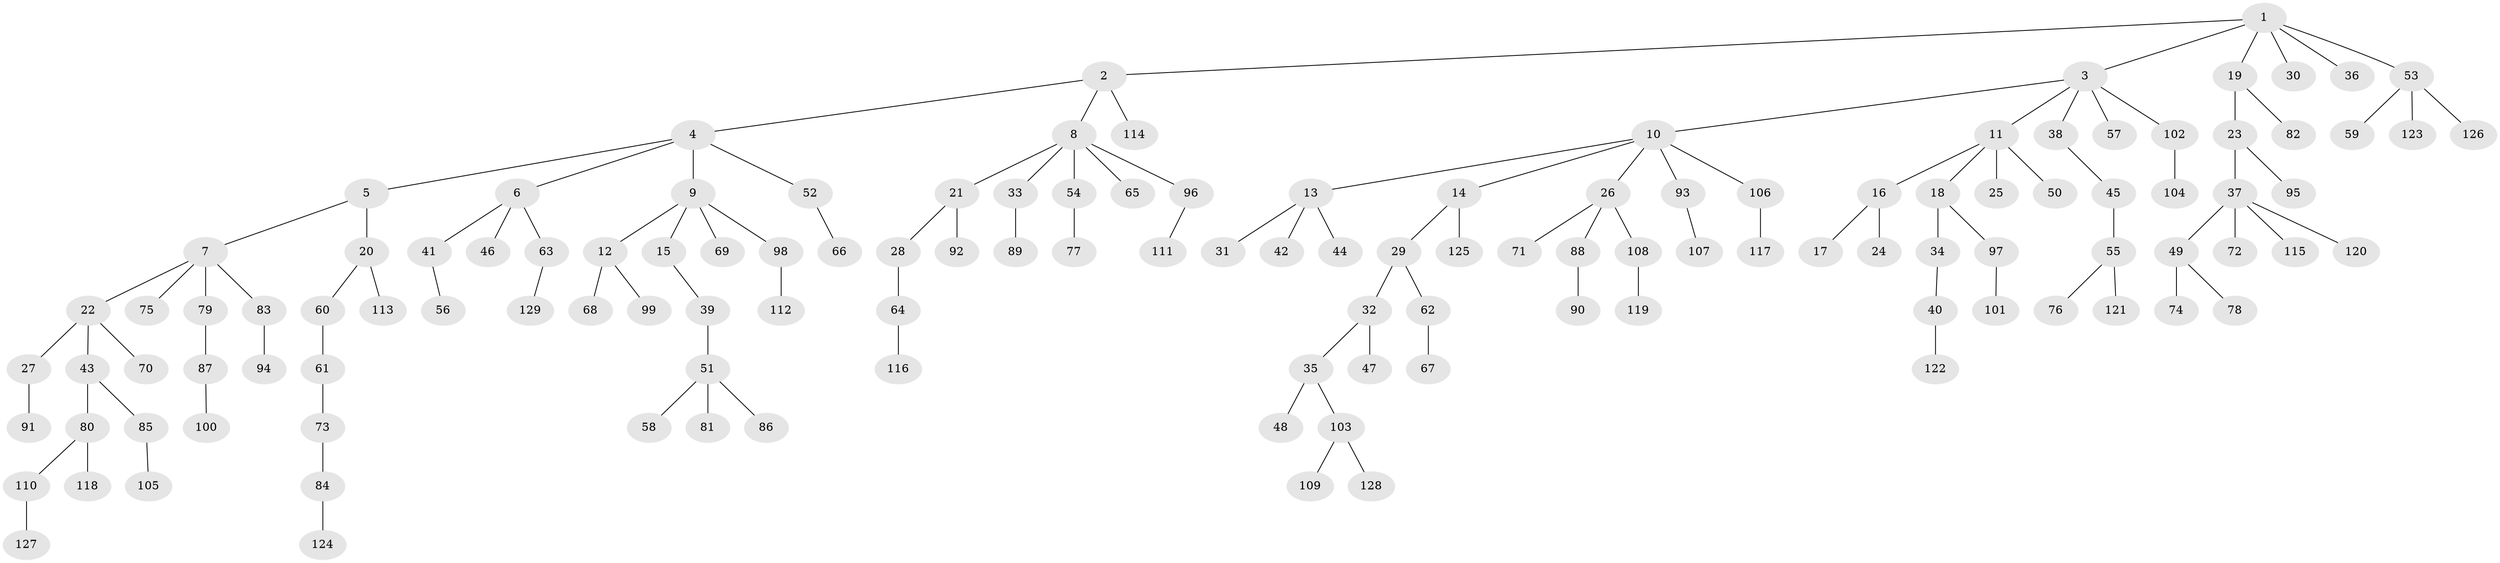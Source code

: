 // coarse degree distribution, {5: 0.03409090909090909, 7: 0.022727272727272728, 4: 0.056818181818181816, 3: 0.11363636363636363, 6: 0.022727272727272728, 2: 0.19318181818181818, 1: 0.5568181818181818}
// Generated by graph-tools (version 1.1) at 2025/42/03/06/25 10:42:04]
// undirected, 129 vertices, 128 edges
graph export_dot {
graph [start="1"]
  node [color=gray90,style=filled];
  1;
  2;
  3;
  4;
  5;
  6;
  7;
  8;
  9;
  10;
  11;
  12;
  13;
  14;
  15;
  16;
  17;
  18;
  19;
  20;
  21;
  22;
  23;
  24;
  25;
  26;
  27;
  28;
  29;
  30;
  31;
  32;
  33;
  34;
  35;
  36;
  37;
  38;
  39;
  40;
  41;
  42;
  43;
  44;
  45;
  46;
  47;
  48;
  49;
  50;
  51;
  52;
  53;
  54;
  55;
  56;
  57;
  58;
  59;
  60;
  61;
  62;
  63;
  64;
  65;
  66;
  67;
  68;
  69;
  70;
  71;
  72;
  73;
  74;
  75;
  76;
  77;
  78;
  79;
  80;
  81;
  82;
  83;
  84;
  85;
  86;
  87;
  88;
  89;
  90;
  91;
  92;
  93;
  94;
  95;
  96;
  97;
  98;
  99;
  100;
  101;
  102;
  103;
  104;
  105;
  106;
  107;
  108;
  109;
  110;
  111;
  112;
  113;
  114;
  115;
  116;
  117;
  118;
  119;
  120;
  121;
  122;
  123;
  124;
  125;
  126;
  127;
  128;
  129;
  1 -- 2;
  1 -- 3;
  1 -- 19;
  1 -- 30;
  1 -- 36;
  1 -- 53;
  2 -- 4;
  2 -- 8;
  2 -- 114;
  3 -- 10;
  3 -- 11;
  3 -- 38;
  3 -- 57;
  3 -- 102;
  4 -- 5;
  4 -- 6;
  4 -- 9;
  4 -- 52;
  5 -- 7;
  5 -- 20;
  6 -- 41;
  6 -- 46;
  6 -- 63;
  7 -- 22;
  7 -- 75;
  7 -- 79;
  7 -- 83;
  8 -- 21;
  8 -- 33;
  8 -- 54;
  8 -- 65;
  8 -- 96;
  9 -- 12;
  9 -- 15;
  9 -- 69;
  9 -- 98;
  10 -- 13;
  10 -- 14;
  10 -- 26;
  10 -- 93;
  10 -- 106;
  11 -- 16;
  11 -- 18;
  11 -- 25;
  11 -- 50;
  12 -- 68;
  12 -- 99;
  13 -- 31;
  13 -- 42;
  13 -- 44;
  14 -- 29;
  14 -- 125;
  15 -- 39;
  16 -- 17;
  16 -- 24;
  18 -- 34;
  18 -- 97;
  19 -- 23;
  19 -- 82;
  20 -- 60;
  20 -- 113;
  21 -- 28;
  21 -- 92;
  22 -- 27;
  22 -- 43;
  22 -- 70;
  23 -- 37;
  23 -- 95;
  26 -- 71;
  26 -- 88;
  26 -- 108;
  27 -- 91;
  28 -- 64;
  29 -- 32;
  29 -- 62;
  32 -- 35;
  32 -- 47;
  33 -- 89;
  34 -- 40;
  35 -- 48;
  35 -- 103;
  37 -- 49;
  37 -- 72;
  37 -- 115;
  37 -- 120;
  38 -- 45;
  39 -- 51;
  40 -- 122;
  41 -- 56;
  43 -- 80;
  43 -- 85;
  45 -- 55;
  49 -- 74;
  49 -- 78;
  51 -- 58;
  51 -- 81;
  51 -- 86;
  52 -- 66;
  53 -- 59;
  53 -- 123;
  53 -- 126;
  54 -- 77;
  55 -- 76;
  55 -- 121;
  60 -- 61;
  61 -- 73;
  62 -- 67;
  63 -- 129;
  64 -- 116;
  73 -- 84;
  79 -- 87;
  80 -- 110;
  80 -- 118;
  83 -- 94;
  84 -- 124;
  85 -- 105;
  87 -- 100;
  88 -- 90;
  93 -- 107;
  96 -- 111;
  97 -- 101;
  98 -- 112;
  102 -- 104;
  103 -- 109;
  103 -- 128;
  106 -- 117;
  108 -- 119;
  110 -- 127;
}
